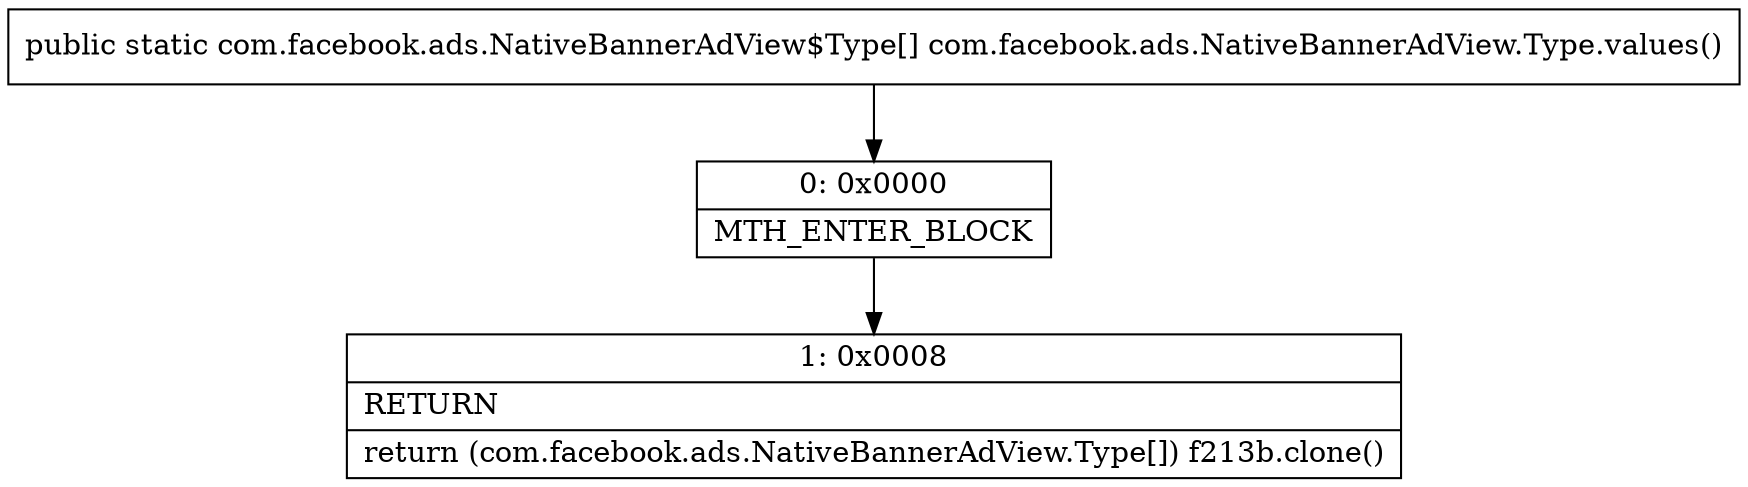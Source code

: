 digraph "CFG forcom.facebook.ads.NativeBannerAdView.Type.values()[Lcom\/facebook\/ads\/NativeBannerAdView$Type;" {
Node_0 [shape=record,label="{0\:\ 0x0000|MTH_ENTER_BLOCK\l}"];
Node_1 [shape=record,label="{1\:\ 0x0008|RETURN\l|return (com.facebook.ads.NativeBannerAdView.Type[]) f213b.clone()\l}"];
MethodNode[shape=record,label="{public static com.facebook.ads.NativeBannerAdView$Type[] com.facebook.ads.NativeBannerAdView.Type.values() }"];
MethodNode -> Node_0;
Node_0 -> Node_1;
}

